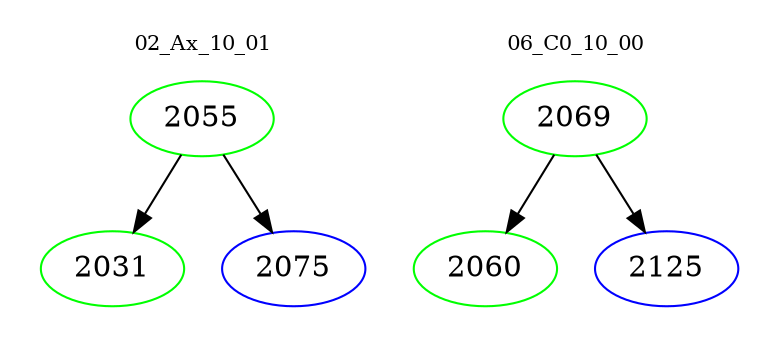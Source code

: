 digraph{
subgraph cluster_0 {
color = white
label = "02_Ax_10_01";
fontsize=10;
T0_2055 [label="2055", color="green"]
T0_2055 -> T0_2031 [color="black"]
T0_2031 [label="2031", color="green"]
T0_2055 -> T0_2075 [color="black"]
T0_2075 [label="2075", color="blue"]
}
subgraph cluster_1 {
color = white
label = "06_C0_10_00";
fontsize=10;
T1_2069 [label="2069", color="green"]
T1_2069 -> T1_2060 [color="black"]
T1_2060 [label="2060", color="green"]
T1_2069 -> T1_2125 [color="black"]
T1_2125 [label="2125", color="blue"]
}
}
